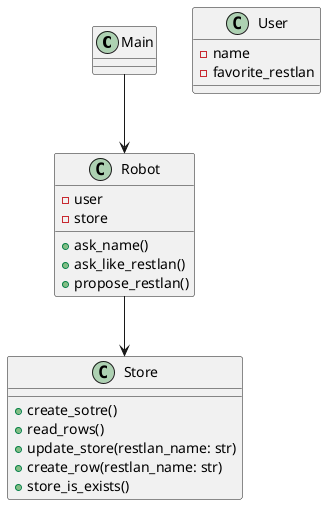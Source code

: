 @startuml

class Main

class Robot{
    -user
    -store
    +ask_name()
    +ask_like_restlan()
    +propose_restlan()
}

class Store{
    +create_sotre()
    +read_rows()
    +update_store(restlan_name: str)
    +create_row(restlan_name: str)
    +store_is_exists()
}

class User{
    -name
    -favorite_restlan
}

Main --> Robot
Robot --> Store


@enduml